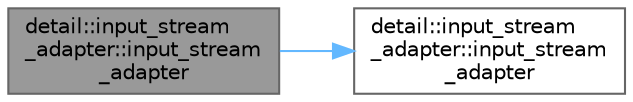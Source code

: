 digraph "detail::input_stream_adapter::input_stream_adapter"
{
 // LATEX_PDF_SIZE
  bgcolor="transparent";
  edge [fontname=Helvetica,fontsize=10,labelfontname=Helvetica,labelfontsize=10];
  node [fontname=Helvetica,fontsize=10,shape=box,height=0.2,width=0.4];
  rankdir="LR";
  Node1 [id="Node000001",label="detail::input_stream\l_adapter::input_stream\l_adapter",height=0.2,width=0.4,color="gray40", fillcolor="grey60", style="filled", fontcolor="black",tooltip=" "];
  Node1 -> Node2 [id="edge2_Node000001_Node000002",color="steelblue1",style="solid",tooltip=" "];
  Node2 [id="Node000002",label="detail::input_stream\l_adapter::input_stream\l_adapter",height=0.2,width=0.4,color="grey40", fillcolor="white", style="filled",URL="$classdetail_1_1input__stream__adapter.html#af54f59dab29bafc1a6816cd9076ed302",tooltip=" "];
}
